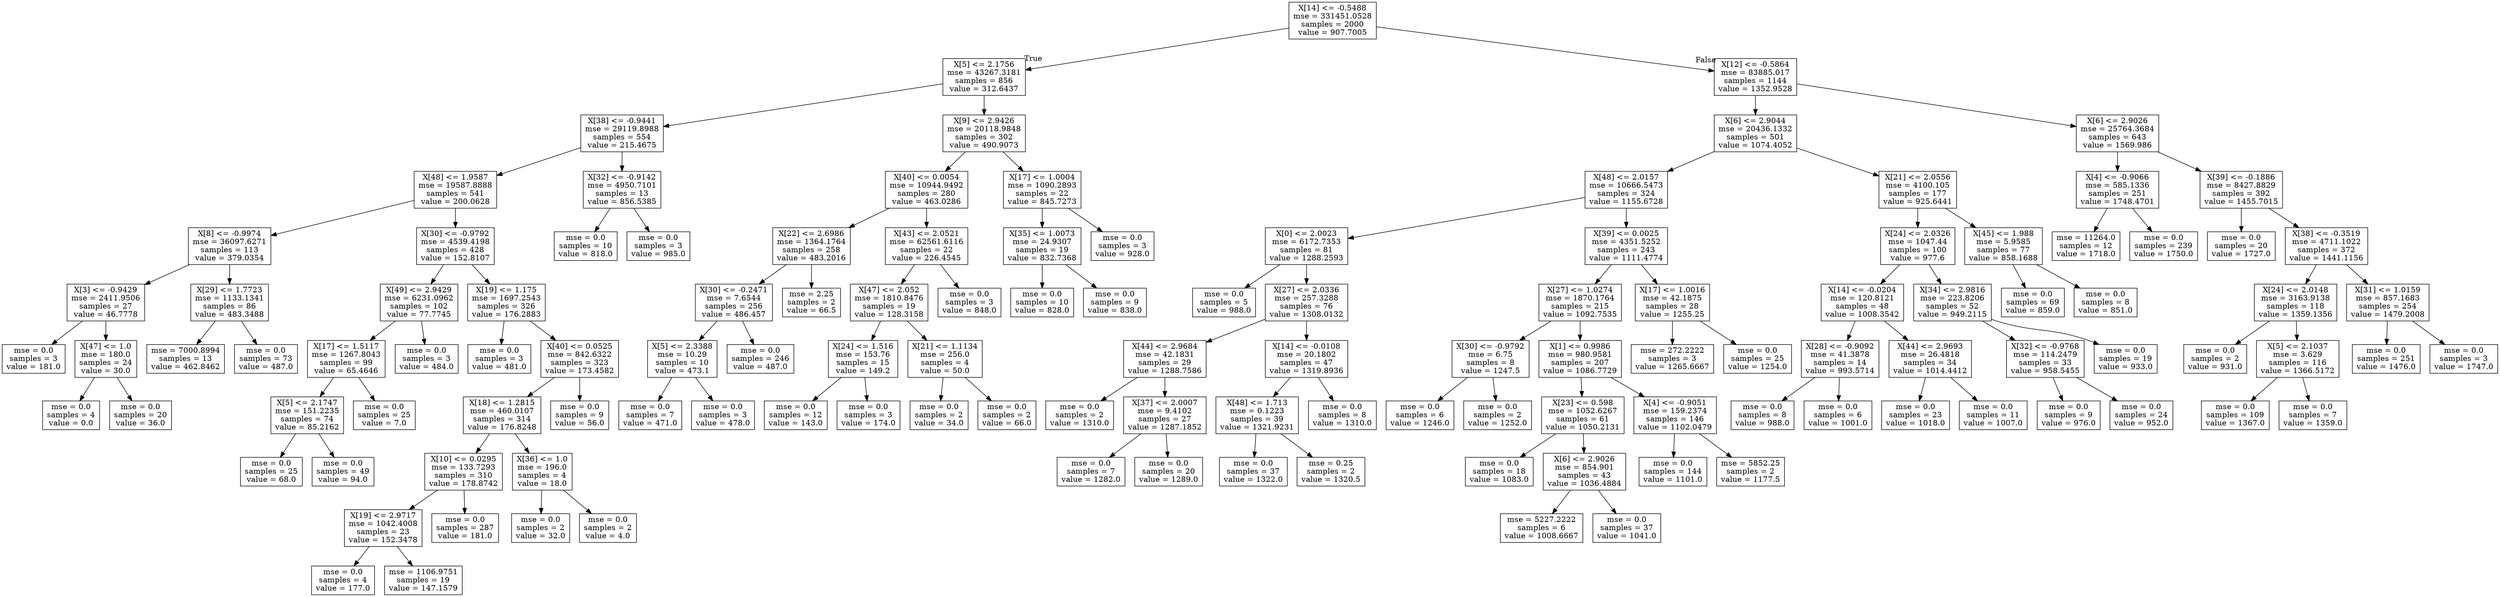 digraph Tree {
node [shape=box] ;
0 [label="X[14] <= -0.5488\nmse = 331451.0528\nsamples = 2000\nvalue = 907.7005"] ;
1 [label="X[5] <= 2.1756\nmse = 43267.3181\nsamples = 856\nvalue = 312.6437"] ;
0 -> 1 [labeldistance=2.5, labelangle=45, headlabel="True"] ;
2 [label="X[38] <= -0.9441\nmse = 29119.8988\nsamples = 554\nvalue = 215.4675"] ;
1 -> 2 ;
3 [label="X[48] <= 1.9587\nmse = 19587.8888\nsamples = 541\nvalue = 200.0628"] ;
2 -> 3 ;
4 [label="X[8] <= -0.9974\nmse = 36097.6271\nsamples = 113\nvalue = 379.0354"] ;
3 -> 4 ;
5 [label="X[3] <= -0.9429\nmse = 2411.9506\nsamples = 27\nvalue = 46.7778"] ;
4 -> 5 ;
6 [label="mse = 0.0\nsamples = 3\nvalue = 181.0"] ;
5 -> 6 ;
7 [label="X[47] <= 1.0\nmse = 180.0\nsamples = 24\nvalue = 30.0"] ;
5 -> 7 ;
8 [label="mse = 0.0\nsamples = 4\nvalue = 0.0"] ;
7 -> 8 ;
9 [label="mse = 0.0\nsamples = 20\nvalue = 36.0"] ;
7 -> 9 ;
10 [label="X[29] <= 1.7723\nmse = 1133.1341\nsamples = 86\nvalue = 483.3488"] ;
4 -> 10 ;
11 [label="mse = 7000.8994\nsamples = 13\nvalue = 462.8462"] ;
10 -> 11 ;
12 [label="mse = 0.0\nsamples = 73\nvalue = 487.0"] ;
10 -> 12 ;
13 [label="X[30] <= -0.9792\nmse = 4539.4198\nsamples = 428\nvalue = 152.8107"] ;
3 -> 13 ;
14 [label="X[49] <= 2.9429\nmse = 6231.0962\nsamples = 102\nvalue = 77.7745"] ;
13 -> 14 ;
15 [label="X[17] <= 1.5117\nmse = 1267.8043\nsamples = 99\nvalue = 65.4646"] ;
14 -> 15 ;
16 [label="X[5] <= 2.1747\nmse = 151.2235\nsamples = 74\nvalue = 85.2162"] ;
15 -> 16 ;
17 [label="mse = 0.0\nsamples = 25\nvalue = 68.0"] ;
16 -> 17 ;
18 [label="mse = 0.0\nsamples = 49\nvalue = 94.0"] ;
16 -> 18 ;
19 [label="mse = 0.0\nsamples = 25\nvalue = 7.0"] ;
15 -> 19 ;
20 [label="mse = 0.0\nsamples = 3\nvalue = 484.0"] ;
14 -> 20 ;
21 [label="X[19] <= 1.175\nmse = 1697.2543\nsamples = 326\nvalue = 176.2883"] ;
13 -> 21 ;
22 [label="mse = 0.0\nsamples = 3\nvalue = 481.0"] ;
21 -> 22 ;
23 [label="X[40] <= 0.0525\nmse = 842.6322\nsamples = 323\nvalue = 173.4582"] ;
21 -> 23 ;
24 [label="X[18] <= 1.2815\nmse = 460.0107\nsamples = 314\nvalue = 176.8248"] ;
23 -> 24 ;
25 [label="X[10] <= 0.0295\nmse = 133.7293\nsamples = 310\nvalue = 178.8742"] ;
24 -> 25 ;
26 [label="X[19] <= 2.9717\nmse = 1042.4008\nsamples = 23\nvalue = 152.3478"] ;
25 -> 26 ;
27 [label="mse = 0.0\nsamples = 4\nvalue = 177.0"] ;
26 -> 27 ;
28 [label="mse = 1106.9751\nsamples = 19\nvalue = 147.1579"] ;
26 -> 28 ;
29 [label="mse = 0.0\nsamples = 287\nvalue = 181.0"] ;
25 -> 29 ;
30 [label="X[36] <= 1.0\nmse = 196.0\nsamples = 4\nvalue = 18.0"] ;
24 -> 30 ;
31 [label="mse = 0.0\nsamples = 2\nvalue = 32.0"] ;
30 -> 31 ;
32 [label="mse = 0.0\nsamples = 2\nvalue = 4.0"] ;
30 -> 32 ;
33 [label="mse = 0.0\nsamples = 9\nvalue = 56.0"] ;
23 -> 33 ;
34 [label="X[32] <= -0.9142\nmse = 4950.7101\nsamples = 13\nvalue = 856.5385"] ;
2 -> 34 ;
35 [label="mse = 0.0\nsamples = 10\nvalue = 818.0"] ;
34 -> 35 ;
36 [label="mse = 0.0\nsamples = 3\nvalue = 985.0"] ;
34 -> 36 ;
37 [label="X[9] <= 2.9426\nmse = 20118.9848\nsamples = 302\nvalue = 490.9073"] ;
1 -> 37 ;
38 [label="X[40] <= 0.0054\nmse = 10944.9492\nsamples = 280\nvalue = 463.0286"] ;
37 -> 38 ;
39 [label="X[22] <= 2.6986\nmse = 1364.1764\nsamples = 258\nvalue = 483.2016"] ;
38 -> 39 ;
40 [label="X[30] <= -0.2471\nmse = 7.6544\nsamples = 256\nvalue = 486.457"] ;
39 -> 40 ;
41 [label="X[5] <= 2.3388\nmse = 10.29\nsamples = 10\nvalue = 473.1"] ;
40 -> 41 ;
42 [label="mse = 0.0\nsamples = 7\nvalue = 471.0"] ;
41 -> 42 ;
43 [label="mse = 0.0\nsamples = 3\nvalue = 478.0"] ;
41 -> 43 ;
44 [label="mse = 0.0\nsamples = 246\nvalue = 487.0"] ;
40 -> 44 ;
45 [label="mse = 2.25\nsamples = 2\nvalue = 66.5"] ;
39 -> 45 ;
46 [label="X[43] <= 2.0521\nmse = 62561.6116\nsamples = 22\nvalue = 226.4545"] ;
38 -> 46 ;
47 [label="X[47] <= 2.052\nmse = 1810.8476\nsamples = 19\nvalue = 128.3158"] ;
46 -> 47 ;
48 [label="X[24] <= 1.516\nmse = 153.76\nsamples = 15\nvalue = 149.2"] ;
47 -> 48 ;
49 [label="mse = 0.0\nsamples = 12\nvalue = 143.0"] ;
48 -> 49 ;
50 [label="mse = 0.0\nsamples = 3\nvalue = 174.0"] ;
48 -> 50 ;
51 [label="X[21] <= 1.1134\nmse = 256.0\nsamples = 4\nvalue = 50.0"] ;
47 -> 51 ;
52 [label="mse = 0.0\nsamples = 2\nvalue = 34.0"] ;
51 -> 52 ;
53 [label="mse = 0.0\nsamples = 2\nvalue = 66.0"] ;
51 -> 53 ;
54 [label="mse = 0.0\nsamples = 3\nvalue = 848.0"] ;
46 -> 54 ;
55 [label="X[17] <= 1.0004\nmse = 1090.2893\nsamples = 22\nvalue = 845.7273"] ;
37 -> 55 ;
56 [label="X[35] <= 1.0073\nmse = 24.9307\nsamples = 19\nvalue = 832.7368"] ;
55 -> 56 ;
57 [label="mse = 0.0\nsamples = 10\nvalue = 828.0"] ;
56 -> 57 ;
58 [label="mse = 0.0\nsamples = 9\nvalue = 838.0"] ;
56 -> 58 ;
59 [label="mse = 0.0\nsamples = 3\nvalue = 928.0"] ;
55 -> 59 ;
60 [label="X[12] <= -0.5864\nmse = 83885.017\nsamples = 1144\nvalue = 1352.9528"] ;
0 -> 60 [labeldistance=2.5, labelangle=-45, headlabel="False"] ;
61 [label="X[6] <= 2.9044\nmse = 20436.1332\nsamples = 501\nvalue = 1074.4052"] ;
60 -> 61 ;
62 [label="X[48] <= 2.0157\nmse = 10666.5473\nsamples = 324\nvalue = 1155.6728"] ;
61 -> 62 ;
63 [label="X[0] <= 2.0023\nmse = 6172.7353\nsamples = 81\nvalue = 1288.2593"] ;
62 -> 63 ;
64 [label="mse = 0.0\nsamples = 5\nvalue = 988.0"] ;
63 -> 64 ;
65 [label="X[27] <= 2.0336\nmse = 257.3288\nsamples = 76\nvalue = 1308.0132"] ;
63 -> 65 ;
66 [label="X[44] <= 2.9684\nmse = 42.1831\nsamples = 29\nvalue = 1288.7586"] ;
65 -> 66 ;
67 [label="mse = 0.0\nsamples = 2\nvalue = 1310.0"] ;
66 -> 67 ;
68 [label="X[37] <= 2.0007\nmse = 9.4102\nsamples = 27\nvalue = 1287.1852"] ;
66 -> 68 ;
69 [label="mse = 0.0\nsamples = 7\nvalue = 1282.0"] ;
68 -> 69 ;
70 [label="mse = 0.0\nsamples = 20\nvalue = 1289.0"] ;
68 -> 70 ;
71 [label="X[14] <= -0.0108\nmse = 20.1802\nsamples = 47\nvalue = 1319.8936"] ;
65 -> 71 ;
72 [label="X[48] <= 1.713\nmse = 0.1223\nsamples = 39\nvalue = 1321.9231"] ;
71 -> 72 ;
73 [label="mse = 0.0\nsamples = 37\nvalue = 1322.0"] ;
72 -> 73 ;
74 [label="mse = 0.25\nsamples = 2\nvalue = 1320.5"] ;
72 -> 74 ;
75 [label="mse = 0.0\nsamples = 8\nvalue = 1310.0"] ;
71 -> 75 ;
76 [label="X[39] <= 0.0025\nmse = 4351.5252\nsamples = 243\nvalue = 1111.4774"] ;
62 -> 76 ;
77 [label="X[27] <= 1.0274\nmse = 1870.1764\nsamples = 215\nvalue = 1092.7535"] ;
76 -> 77 ;
78 [label="X[30] <= -0.9792\nmse = 6.75\nsamples = 8\nvalue = 1247.5"] ;
77 -> 78 ;
79 [label="mse = 0.0\nsamples = 6\nvalue = 1246.0"] ;
78 -> 79 ;
80 [label="mse = 0.0\nsamples = 2\nvalue = 1252.0"] ;
78 -> 80 ;
81 [label="X[1] <= 0.9986\nmse = 980.9581\nsamples = 207\nvalue = 1086.7729"] ;
77 -> 81 ;
82 [label="X[23] <= 0.598\nmse = 1052.6267\nsamples = 61\nvalue = 1050.2131"] ;
81 -> 82 ;
83 [label="mse = 0.0\nsamples = 18\nvalue = 1083.0"] ;
82 -> 83 ;
84 [label="X[6] <= 2.9026\nmse = 854.901\nsamples = 43\nvalue = 1036.4884"] ;
82 -> 84 ;
85 [label="mse = 5227.2222\nsamples = 6\nvalue = 1008.6667"] ;
84 -> 85 ;
86 [label="mse = 0.0\nsamples = 37\nvalue = 1041.0"] ;
84 -> 86 ;
87 [label="X[4] <= -0.9051\nmse = 159.2374\nsamples = 146\nvalue = 1102.0479"] ;
81 -> 87 ;
88 [label="mse = 0.0\nsamples = 144\nvalue = 1101.0"] ;
87 -> 88 ;
89 [label="mse = 5852.25\nsamples = 2\nvalue = 1177.5"] ;
87 -> 89 ;
90 [label="X[17] <= 1.0016\nmse = 42.1875\nsamples = 28\nvalue = 1255.25"] ;
76 -> 90 ;
91 [label="mse = 272.2222\nsamples = 3\nvalue = 1265.6667"] ;
90 -> 91 ;
92 [label="mse = 0.0\nsamples = 25\nvalue = 1254.0"] ;
90 -> 92 ;
93 [label="X[21] <= 2.0556\nmse = 4100.105\nsamples = 177\nvalue = 925.6441"] ;
61 -> 93 ;
94 [label="X[24] <= 2.0326\nmse = 1047.44\nsamples = 100\nvalue = 977.6"] ;
93 -> 94 ;
95 [label="X[14] <= -0.0204\nmse = 120.8121\nsamples = 48\nvalue = 1008.3542"] ;
94 -> 95 ;
96 [label="X[28] <= -0.9092\nmse = 41.3878\nsamples = 14\nvalue = 993.5714"] ;
95 -> 96 ;
97 [label="mse = 0.0\nsamples = 8\nvalue = 988.0"] ;
96 -> 97 ;
98 [label="mse = 0.0\nsamples = 6\nvalue = 1001.0"] ;
96 -> 98 ;
99 [label="X[44] <= 2.9693\nmse = 26.4818\nsamples = 34\nvalue = 1014.4412"] ;
95 -> 99 ;
100 [label="mse = 0.0\nsamples = 23\nvalue = 1018.0"] ;
99 -> 100 ;
101 [label="mse = 0.0\nsamples = 11\nvalue = 1007.0"] ;
99 -> 101 ;
102 [label="X[34] <= 2.9816\nmse = 223.8206\nsamples = 52\nvalue = 949.2115"] ;
94 -> 102 ;
103 [label="X[32] <= -0.9768\nmse = 114.2479\nsamples = 33\nvalue = 958.5455"] ;
102 -> 103 ;
104 [label="mse = 0.0\nsamples = 9\nvalue = 976.0"] ;
103 -> 104 ;
105 [label="mse = 0.0\nsamples = 24\nvalue = 952.0"] ;
103 -> 105 ;
106 [label="mse = 0.0\nsamples = 19\nvalue = 933.0"] ;
102 -> 106 ;
107 [label="X[45] <= 1.988\nmse = 5.9585\nsamples = 77\nvalue = 858.1688"] ;
93 -> 107 ;
108 [label="mse = 0.0\nsamples = 69\nvalue = 859.0"] ;
107 -> 108 ;
109 [label="mse = 0.0\nsamples = 8\nvalue = 851.0"] ;
107 -> 109 ;
110 [label="X[6] <= 2.9026\nmse = 25764.3684\nsamples = 643\nvalue = 1569.986"] ;
60 -> 110 ;
111 [label="X[4] <= -0.9066\nmse = 585.1336\nsamples = 251\nvalue = 1748.4701"] ;
110 -> 111 ;
112 [label="mse = 11264.0\nsamples = 12\nvalue = 1718.0"] ;
111 -> 112 ;
113 [label="mse = 0.0\nsamples = 239\nvalue = 1750.0"] ;
111 -> 113 ;
114 [label="X[39] <= -0.1886\nmse = 8427.8829\nsamples = 392\nvalue = 1455.7015"] ;
110 -> 114 ;
115 [label="mse = 0.0\nsamples = 20\nvalue = 1727.0"] ;
114 -> 115 ;
116 [label="X[38] <= -0.3519\nmse = 4711.1022\nsamples = 372\nvalue = 1441.1156"] ;
114 -> 116 ;
117 [label="X[24] <= 2.0148\nmse = 3163.9138\nsamples = 118\nvalue = 1359.1356"] ;
116 -> 117 ;
118 [label="mse = 0.0\nsamples = 2\nvalue = 931.0"] ;
117 -> 118 ;
119 [label="X[5] <= 2.1037\nmse = 3.629\nsamples = 116\nvalue = 1366.5172"] ;
117 -> 119 ;
120 [label="mse = 0.0\nsamples = 109\nvalue = 1367.0"] ;
119 -> 120 ;
121 [label="mse = 0.0\nsamples = 7\nvalue = 1359.0"] ;
119 -> 121 ;
122 [label="X[31] <= 1.0159\nmse = 857.1683\nsamples = 254\nvalue = 1479.2008"] ;
116 -> 122 ;
123 [label="mse = 0.0\nsamples = 251\nvalue = 1476.0"] ;
122 -> 123 ;
124 [label="mse = 0.0\nsamples = 3\nvalue = 1747.0"] ;
122 -> 124 ;
}